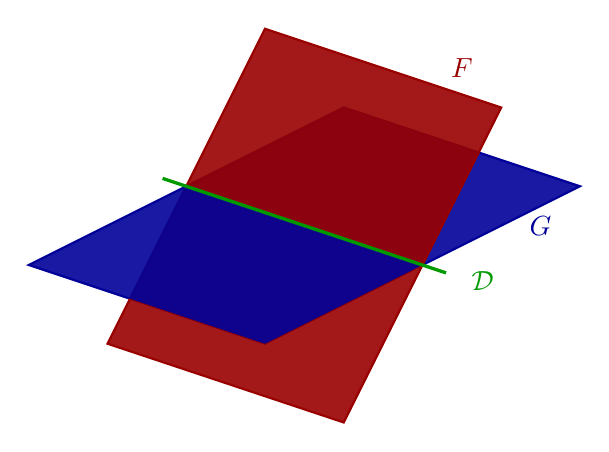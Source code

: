 \begin{tikzpicture}


      \draw[thick,blue!60!black] (-2,0)--++(2,1)--++(3,-1)--++(-2,-1)--cycle;

      \draw[thick,blue!60!black] (-2,0)--++(-2,-1)--++(3,-1)--++(2,1)--cycle;
      \fill[opacity=0.9,blue!60!black] (-2,0)--++(2,1)--++(3,-1)--++(-2,-1)--cycle;

      \draw[thick,red!60!black] (-2,0)--++(1,2)--++(3,-1)--++(-1,-2)--cycle;
      \fill[opacity=0.9,red!60!black] (-2,0)--++(1,2)--++(3,-1)--++(-1,-2)--cycle;
      \draw[thick,red!60!black] (-2,0)--++(-1,-2)--++(3,-1)--++(1,2)--cycle;
      \fill[opacity=0.9,red!60!black]  (-2,0)--++(-1,-2)--++(3,-1)--++(1,2)--cycle;

       \fill[opacity=0.9,blue!60!black] (-2,0)--++(-2,-1)--++(3,-1)--++(2,1)--cycle;
     \draw[very thick,green!60!black] (-2,0)--++(3.3,-1.1)-++(-3.6,1.2);
%      \fill (-0.5,-0.5) circle (1.5pt);
%      \node[above left] at (-0.5,-0.5) {$0$};
       \node[green!60!black,right] at (1.5,-1.2) {$\mathcal{D}$};
       \node[red!60!black] at (1.5,1.5) {$F$};
       \node[blue!60!black] at (2.5,-0.5) {$G$};
\end{tikzpicture}
